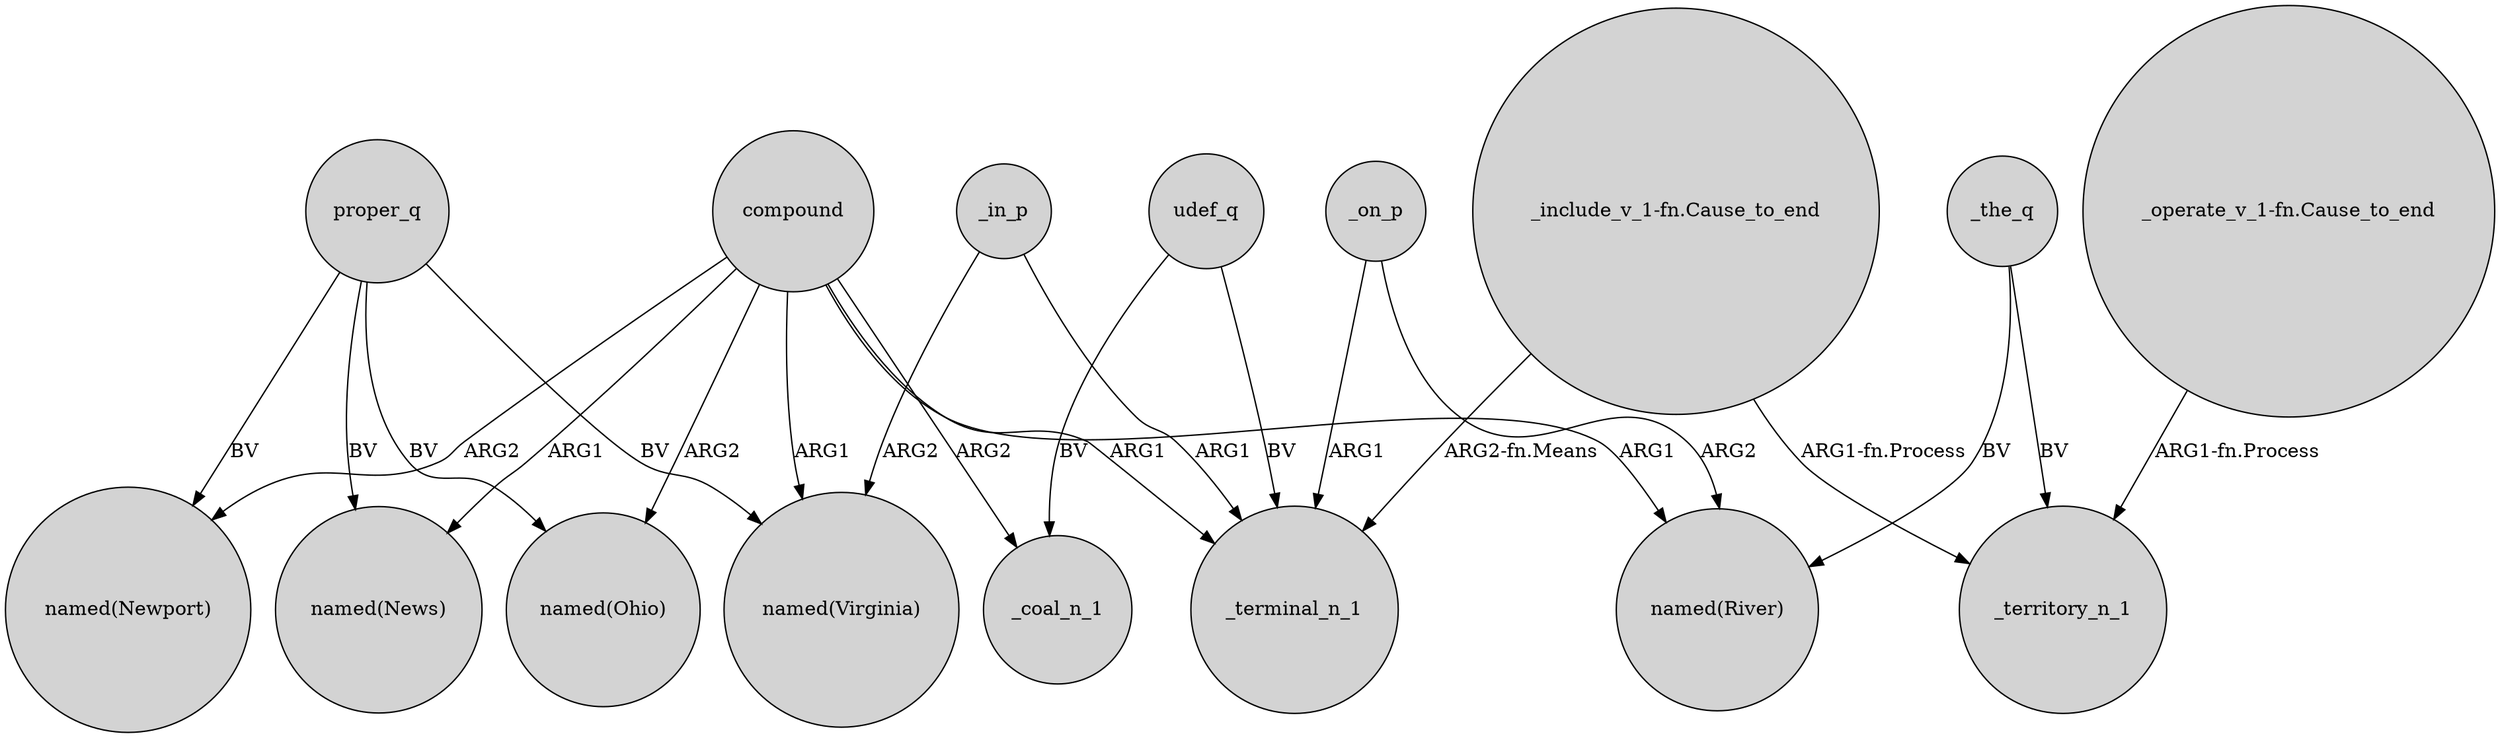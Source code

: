 digraph {
	node [shape=circle style=filled]
	udef_q -> _coal_n_1 [label=BV]
	proper_q -> "named(Newport)" [label=BV]
	proper_q -> "named(Virginia)" [label=BV]
	_on_p -> _terminal_n_1 [label=ARG1]
	"_include_v_1-fn.Cause_to_end" -> _territory_n_1 [label="ARG1-fn.Process"]
	_the_q -> _territory_n_1 [label=BV]
	_in_p -> "named(Virginia)" [label=ARG2]
	"_operate_v_1-fn.Cause_to_end" -> _territory_n_1 [label="ARG1-fn.Process"]
	_on_p -> "named(River)" [label=ARG2]
	"_include_v_1-fn.Cause_to_end" -> _terminal_n_1 [label="ARG2-fn.Means"]
	proper_q -> "named(Ohio)" [label=BV]
	compound -> "named(Ohio)" [label=ARG2]
	compound -> "named(Newport)" [label=ARG2]
	compound -> "named(News)" [label=ARG1]
	compound -> "named(River)" [label=ARG1]
	udef_q -> _terminal_n_1 [label=BV]
	proper_q -> "named(News)" [label=BV]
	compound -> "named(Virginia)" [label=ARG1]
	compound -> _coal_n_1 [label=ARG2]
	_the_q -> "named(River)" [label=BV]
	_in_p -> _terminal_n_1 [label=ARG1]
	compound -> _terminal_n_1 [label=ARG1]
}
